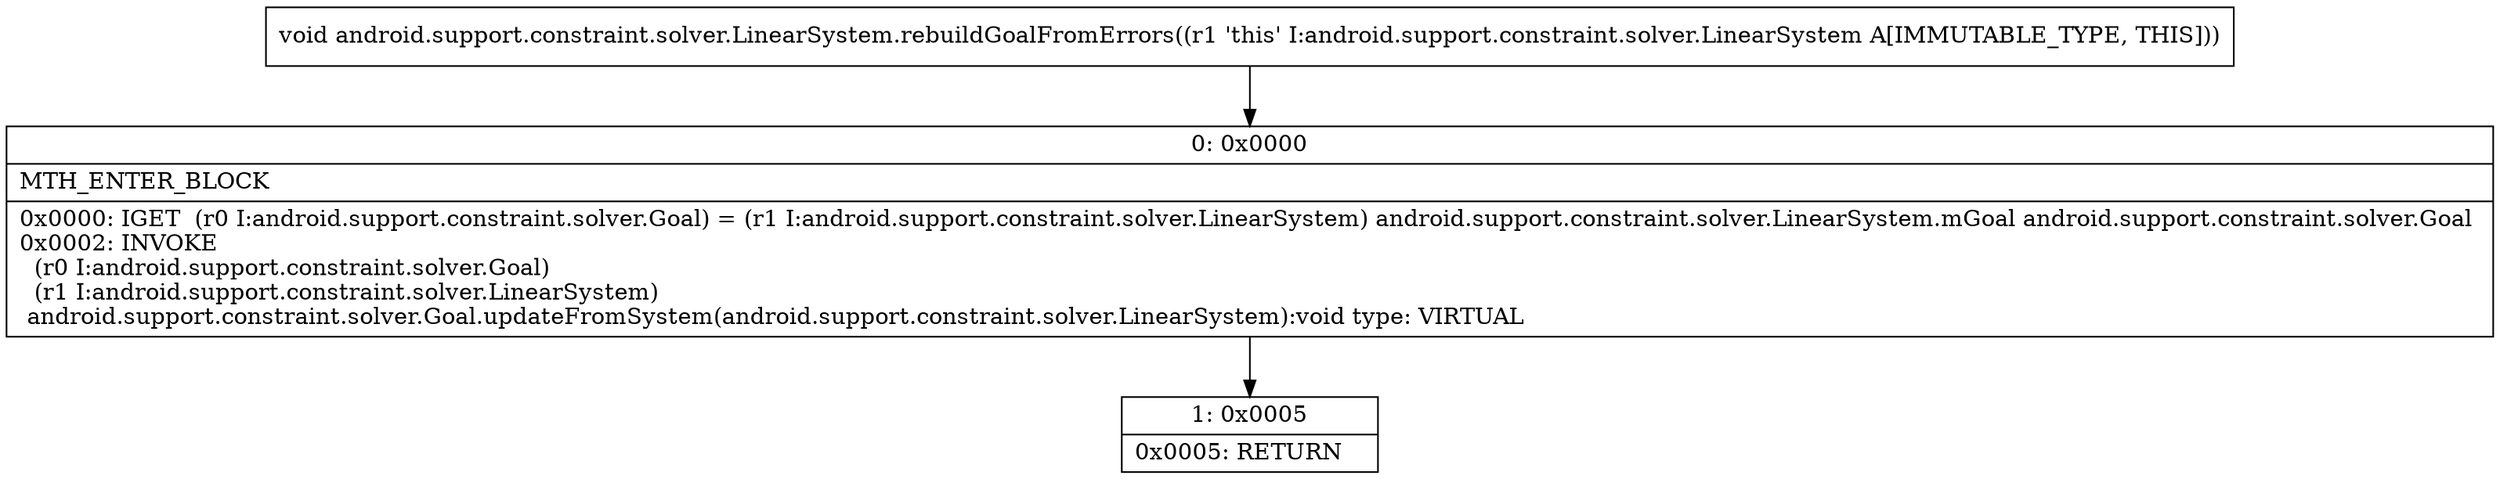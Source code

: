 digraph "CFG forandroid.support.constraint.solver.LinearSystem.rebuildGoalFromErrors()V" {
Node_0 [shape=record,label="{0\:\ 0x0000|MTH_ENTER_BLOCK\l|0x0000: IGET  (r0 I:android.support.constraint.solver.Goal) = (r1 I:android.support.constraint.solver.LinearSystem) android.support.constraint.solver.LinearSystem.mGoal android.support.constraint.solver.Goal \l0x0002: INVOKE  \l  (r0 I:android.support.constraint.solver.Goal)\l  (r1 I:android.support.constraint.solver.LinearSystem)\l android.support.constraint.solver.Goal.updateFromSystem(android.support.constraint.solver.LinearSystem):void type: VIRTUAL \l}"];
Node_1 [shape=record,label="{1\:\ 0x0005|0x0005: RETURN   \l}"];
MethodNode[shape=record,label="{void android.support.constraint.solver.LinearSystem.rebuildGoalFromErrors((r1 'this' I:android.support.constraint.solver.LinearSystem A[IMMUTABLE_TYPE, THIS])) }"];
MethodNode -> Node_0;
Node_0 -> Node_1;
}

